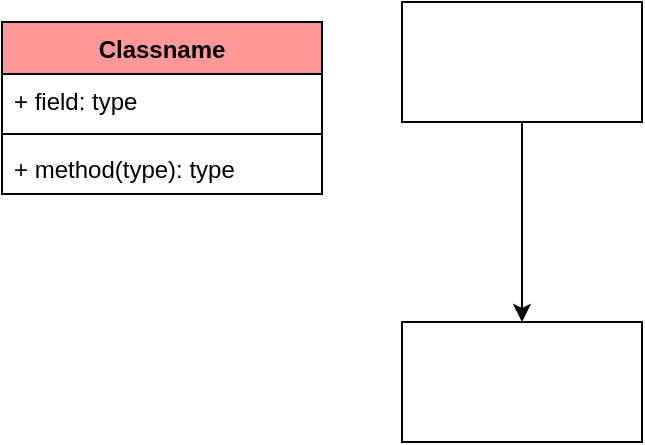 <mxfile version="15.2.5" type="github">
  <diagram id="P-F54OTKIn3MKelNAgSZ" name="Page-1">
    <mxGraphModel dx="1298" dy="834" grid="1" gridSize="10" guides="1" tooltips="1" connect="1" arrows="1" fold="1" page="1" pageScale="1" pageWidth="827" pageHeight="1169" math="0" shadow="0">
      <root>
        <mxCell id="0" />
        <mxCell id="1" parent="0" />
        <mxCell id="qWZ2-kuSw-nqv1YgFJfF-3" style="rounded=0;orthogonalLoop=1;jettySize=auto;html=1;exitX=0.5;exitY=1;exitDx=0;exitDy=0;entryX=0.5;entryY=0;entryDx=0;entryDy=0;elbow=vertical;" edge="1" parent="1" source="qWZ2-kuSw-nqv1YgFJfF-1" target="qWZ2-kuSw-nqv1YgFJfF-2">
          <mxGeometry relative="1" as="geometry" />
        </mxCell>
        <mxCell id="qWZ2-kuSw-nqv1YgFJfF-1" value="" style="rounded=0;whiteSpace=wrap;html=1;" vertex="1" parent="1">
          <mxGeometry x="310" y="160" width="120" height="60" as="geometry" />
        </mxCell>
        <mxCell id="qWZ2-kuSw-nqv1YgFJfF-2" value="" style="rounded=0;whiteSpace=wrap;html=1;" vertex="1" parent="1">
          <mxGeometry x="310" y="320" width="120" height="60" as="geometry" />
        </mxCell>
        <mxCell id="qWZ2-kuSw-nqv1YgFJfF-4" value="Classname" style="swimlane;fontStyle=1;align=center;verticalAlign=top;childLayout=stackLayout;horizontal=1;startSize=26;horizontalStack=0;resizeParent=1;resizeParentMax=0;resizeLast=0;collapsible=1;marginBottom=0;fillColor=#FF9999;" vertex="1" parent="1">
          <mxGeometry x="110" y="170" width="160" height="86" as="geometry" />
        </mxCell>
        <mxCell id="qWZ2-kuSw-nqv1YgFJfF-5" value="+ field: type" style="text;strokeColor=none;fillColor=none;align=left;verticalAlign=top;spacingLeft=4;spacingRight=4;overflow=hidden;rotatable=0;points=[[0,0.5],[1,0.5]];portConstraint=eastwest;" vertex="1" parent="qWZ2-kuSw-nqv1YgFJfF-4">
          <mxGeometry y="26" width="160" height="26" as="geometry" />
        </mxCell>
        <mxCell id="qWZ2-kuSw-nqv1YgFJfF-6" value="" style="line;strokeWidth=1;fillColor=none;align=left;verticalAlign=middle;spacingTop=-1;spacingLeft=3;spacingRight=3;rotatable=0;labelPosition=right;points=[];portConstraint=eastwest;" vertex="1" parent="qWZ2-kuSw-nqv1YgFJfF-4">
          <mxGeometry y="52" width="160" height="8" as="geometry" />
        </mxCell>
        <mxCell id="qWZ2-kuSw-nqv1YgFJfF-7" value="+ method(type): type" style="text;strokeColor=none;fillColor=none;align=left;verticalAlign=top;spacingLeft=4;spacingRight=4;overflow=hidden;rotatable=0;points=[[0,0.5],[1,0.5]];portConstraint=eastwest;" vertex="1" parent="qWZ2-kuSw-nqv1YgFJfF-4">
          <mxGeometry y="60" width="160" height="26" as="geometry" />
        </mxCell>
      </root>
    </mxGraphModel>
  </diagram>
</mxfile>
